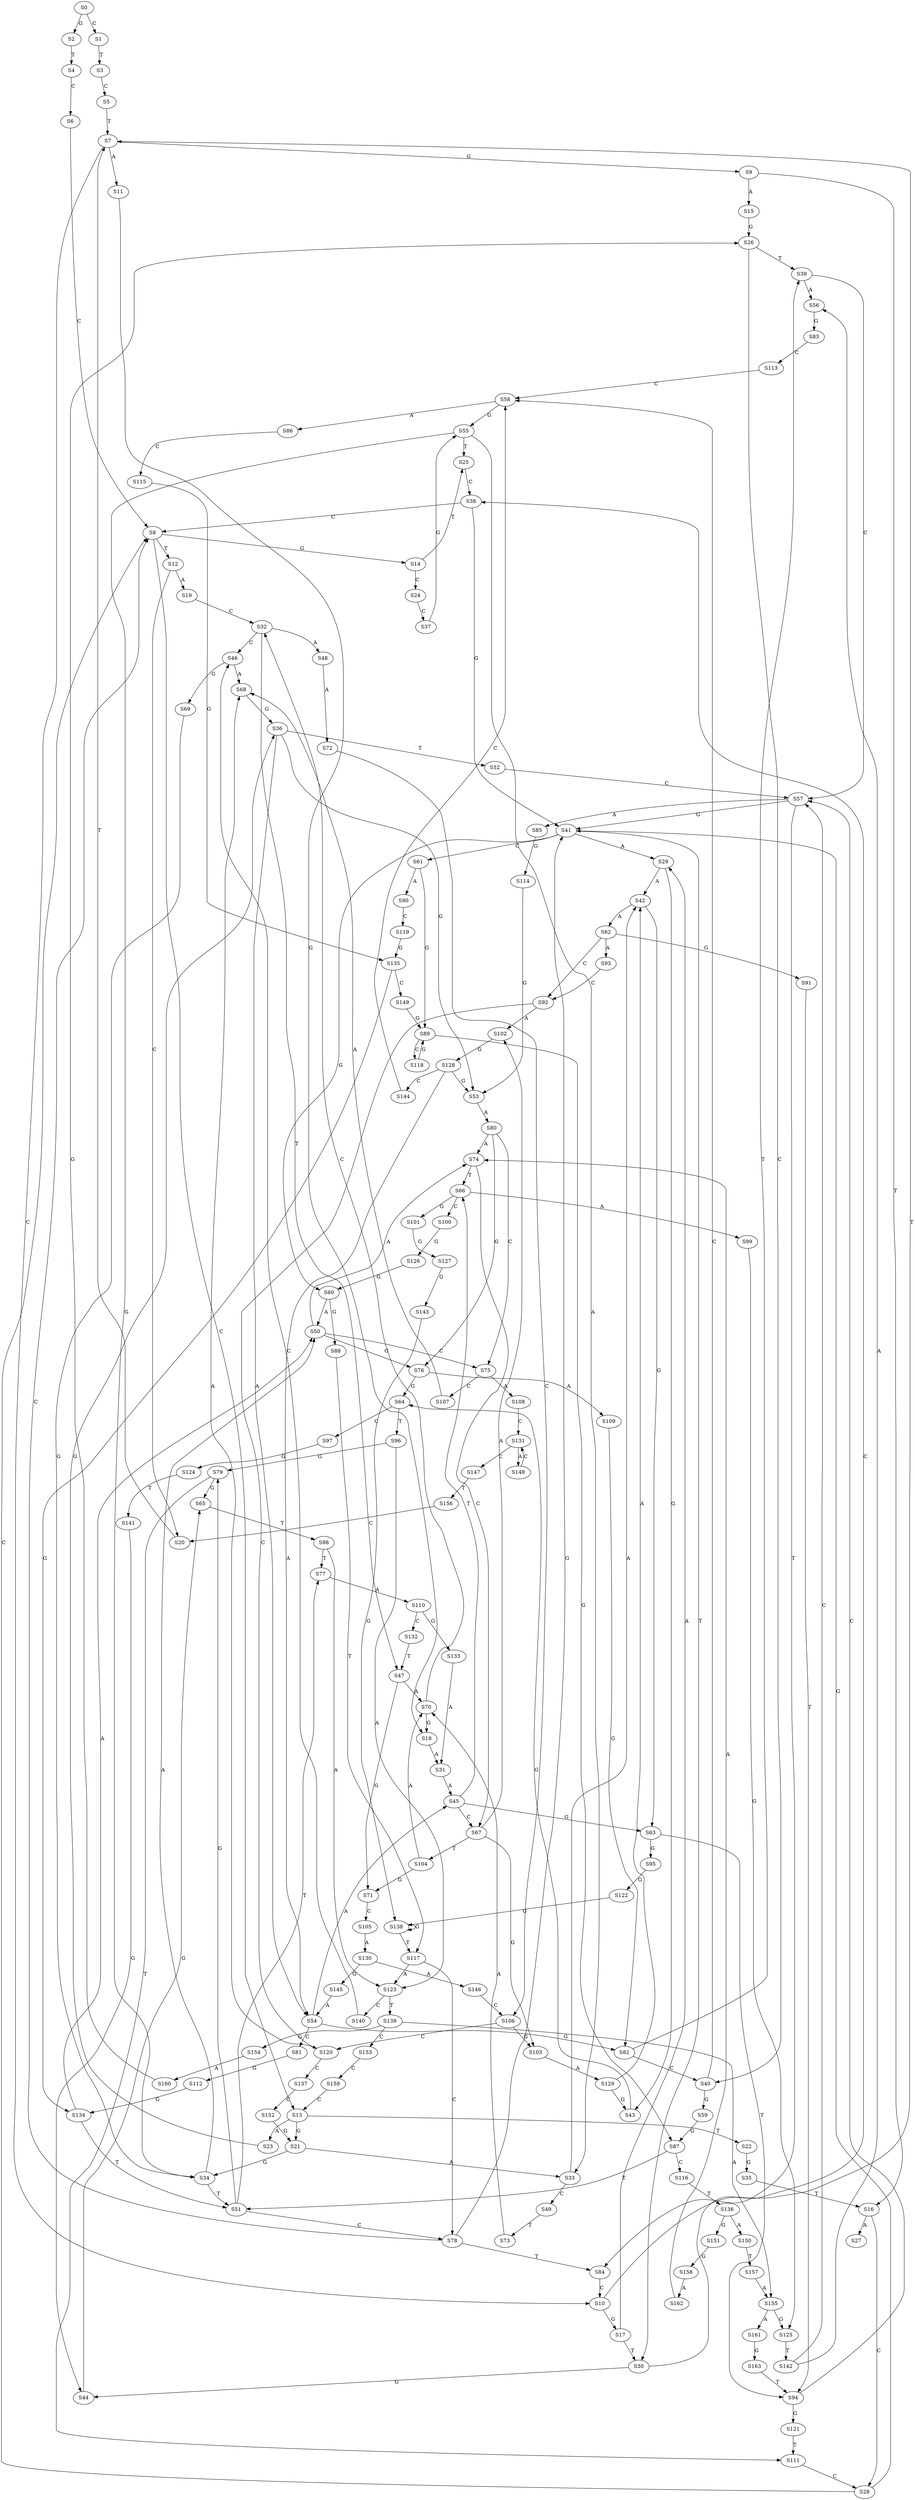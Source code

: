strict digraph  {
	S0 -> S1 [ label = C ];
	S0 -> S2 [ label = G ];
	S1 -> S3 [ label = T ];
	S2 -> S4 [ label = T ];
	S3 -> S5 [ label = C ];
	S4 -> S6 [ label = C ];
	S5 -> S7 [ label = T ];
	S6 -> S8 [ label = C ];
	S7 -> S9 [ label = G ];
	S7 -> S10 [ label = C ];
	S7 -> S11 [ label = A ];
	S8 -> S12 [ label = T ];
	S8 -> S13 [ label = C ];
	S8 -> S14 [ label = G ];
	S9 -> S15 [ label = A ];
	S9 -> S16 [ label = T ];
	S10 -> S7 [ label = T ];
	S10 -> S17 [ label = G ];
	S11 -> S18 [ label = G ];
	S12 -> S19 [ label = A ];
	S12 -> S20 [ label = C ];
	S13 -> S21 [ label = G ];
	S13 -> S22 [ label = T ];
	S13 -> S23 [ label = A ];
	S14 -> S24 [ label = C ];
	S14 -> S25 [ label = T ];
	S15 -> S26 [ label = G ];
	S16 -> S27 [ label = A ];
	S16 -> S28 [ label = C ];
	S17 -> S29 [ label = A ];
	S17 -> S30 [ label = T ];
	S18 -> S31 [ label = A ];
	S19 -> S32 [ label = C ];
	S20 -> S7 [ label = T ];
	S21 -> S33 [ label = A ];
	S21 -> S34 [ label = G ];
	S22 -> S35 [ label = G ];
	S23 -> S36 [ label = G ];
	S24 -> S37 [ label = C ];
	S25 -> S38 [ label = C ];
	S26 -> S39 [ label = T ];
	S26 -> S40 [ label = C ];
	S28 -> S41 [ label = G ];
	S28 -> S8 [ label = C ];
	S29 -> S42 [ label = A ];
	S29 -> S43 [ label = G ];
	S30 -> S38 [ label = C ];
	S30 -> S44 [ label = G ];
	S31 -> S45 [ label = A ];
	S32 -> S46 [ label = C ];
	S32 -> S47 [ label = T ];
	S32 -> S48 [ label = A ];
	S33 -> S42 [ label = A ];
	S33 -> S49 [ label = C ];
	S34 -> S50 [ label = A ];
	S34 -> S51 [ label = T ];
	S35 -> S16 [ label = T ];
	S36 -> S52 [ label = T ];
	S36 -> S53 [ label = G ];
	S36 -> S54 [ label = A ];
	S37 -> S55 [ label = G ];
	S38 -> S41 [ label = G ];
	S38 -> S8 [ label = C ];
	S39 -> S56 [ label = A ];
	S39 -> S57 [ label = C ];
	S40 -> S58 [ label = C ];
	S40 -> S59 [ label = G ];
	S41 -> S60 [ label = G ];
	S41 -> S30 [ label = T ];
	S41 -> S61 [ label = C ];
	S41 -> S29 [ label = A ];
	S42 -> S62 [ label = A ];
	S42 -> S63 [ label = G ];
	S43 -> S64 [ label = G ];
	S44 -> S65 [ label = G ];
	S45 -> S66 [ label = T ];
	S45 -> S67 [ label = C ];
	S45 -> S63 [ label = G ];
	S46 -> S68 [ label = A ];
	S46 -> S69 [ label = G ];
	S47 -> S70 [ label = A ];
	S47 -> S71 [ label = G ];
	S48 -> S72 [ label = A ];
	S49 -> S73 [ label = T ];
	S50 -> S74 [ label = A ];
	S50 -> S75 [ label = C ];
	S50 -> S76 [ label = G ];
	S51 -> S77 [ label = T ];
	S51 -> S78 [ label = C ];
	S51 -> S79 [ label = G ];
	S52 -> S57 [ label = C ];
	S53 -> S80 [ label = A ];
	S54 -> S81 [ label = C ];
	S54 -> S82 [ label = G ];
	S54 -> S45 [ label = A ];
	S55 -> S33 [ label = A ];
	S55 -> S25 [ label = T ];
	S55 -> S34 [ label = G ];
	S56 -> S83 [ label = G ];
	S57 -> S84 [ label = T ];
	S57 -> S41 [ label = G ];
	S57 -> S85 [ label = A ];
	S58 -> S55 [ label = G ];
	S58 -> S86 [ label = A ];
	S59 -> S87 [ label = G ];
	S60 -> S50 [ label = A ];
	S60 -> S88 [ label = G ];
	S61 -> S89 [ label = G ];
	S61 -> S90 [ label = A ];
	S62 -> S91 [ label = G ];
	S62 -> S92 [ label = C ];
	S62 -> S93 [ label = A ];
	S63 -> S94 [ label = T ];
	S63 -> S95 [ label = G ];
	S64 -> S96 [ label = T ];
	S64 -> S97 [ label = C ];
	S65 -> S98 [ label = T ];
	S66 -> S99 [ label = A ];
	S66 -> S100 [ label = C ];
	S66 -> S101 [ label = G ];
	S67 -> S102 [ label = A ];
	S67 -> S103 [ label = G ];
	S67 -> S104 [ label = T ];
	S68 -> S36 [ label = G ];
	S69 -> S34 [ label = G ];
	S70 -> S18 [ label = G ];
	S70 -> S32 [ label = C ];
	S71 -> S105 [ label = C ];
	S72 -> S106 [ label = C ];
	S73 -> S70 [ label = A ];
	S74 -> S66 [ label = T ];
	S74 -> S67 [ label = C ];
	S75 -> S107 [ label = C ];
	S75 -> S108 [ label = A ];
	S76 -> S109 [ label = A ];
	S76 -> S64 [ label = G ];
	S77 -> S110 [ label = A ];
	S78 -> S8 [ label = C ];
	S78 -> S41 [ label = G ];
	S78 -> S84 [ label = T ];
	S79 -> S111 [ label = T ];
	S79 -> S65 [ label = G ];
	S80 -> S74 [ label = A ];
	S80 -> S75 [ label = C ];
	S80 -> S76 [ label = G ];
	S81 -> S112 [ label = G ];
	S82 -> S39 [ label = T ];
	S82 -> S40 [ label = C ];
	S83 -> S113 [ label = C ];
	S84 -> S10 [ label = C ];
	S85 -> S114 [ label = G ];
	S86 -> S115 [ label = C ];
	S87 -> S116 [ label = C ];
	S87 -> S51 [ label = T ];
	S88 -> S117 [ label = T ];
	S89 -> S87 [ label = G ];
	S89 -> S118 [ label = C ];
	S90 -> S119 [ label = C ];
	S91 -> S94 [ label = T ];
	S92 -> S120 [ label = C ];
	S92 -> S102 [ label = A ];
	S93 -> S92 [ label = C ];
	S94 -> S121 [ label = G ];
	S94 -> S57 [ label = C ];
	S95 -> S122 [ label = G ];
	S96 -> S79 [ label = G ];
	S96 -> S123 [ label = A ];
	S97 -> S124 [ label = G ];
	S98 -> S123 [ label = A ];
	S98 -> S77 [ label = T ];
	S99 -> S125 [ label = G ];
	S100 -> S126 [ label = G ];
	S101 -> S127 [ label = G ];
	S102 -> S128 [ label = G ];
	S103 -> S129 [ label = A ];
	S104 -> S71 [ label = G ];
	S104 -> S70 [ label = A ];
	S105 -> S130 [ label = A ];
	S106 -> S120 [ label = C ];
	S106 -> S103 [ label = G ];
	S107 -> S68 [ label = A ];
	S108 -> S131 [ label = C ];
	S109 -> S82 [ label = G ];
	S110 -> S132 [ label = C ];
	S110 -> S133 [ label = G ];
	S111 -> S28 [ label = C ];
	S112 -> S134 [ label = G ];
	S113 -> S58 [ label = C ];
	S114 -> S53 [ label = G ];
	S115 -> S135 [ label = G ];
	S116 -> S136 [ label = T ];
	S117 -> S123 [ label = A ];
	S117 -> S78 [ label = C ];
	S118 -> S89 [ label = G ];
	S119 -> S135 [ label = G ];
	S120 -> S137 [ label = C ];
	S120 -> S68 [ label = A ];
	S121 -> S111 [ label = T ];
	S122 -> S138 [ label = G ];
	S123 -> S139 [ label = T ];
	S123 -> S140 [ label = C ];
	S124 -> S141 [ label = T ];
	S125 -> S142 [ label = T ];
	S126 -> S60 [ label = G ];
	S127 -> S143 [ label = G ];
	S128 -> S53 [ label = G ];
	S128 -> S144 [ label = C ];
	S128 -> S54 [ label = A ];
	S129 -> S43 [ label = G ];
	S129 -> S42 [ label = A ];
	S130 -> S145 [ label = G ];
	S130 -> S146 [ label = A ];
	S131 -> S147 [ label = C ];
	S131 -> S148 [ label = A ];
	S132 -> S47 [ label = T ];
	S133 -> S31 [ label = A ];
	S134 -> S50 [ label = A ];
	S134 -> S51 [ label = T ];
	S135 -> S134 [ label = G ];
	S135 -> S149 [ label = C ];
	S136 -> S150 [ label = A ];
	S136 -> S151 [ label = G ];
	S137 -> S152 [ label = C ];
	S138 -> S117 [ label = T ];
	S138 -> S138 [ label = G ];
	S139 -> S153 [ label = C ];
	S139 -> S154 [ label = G ];
	S139 -> S155 [ label = A ];
	S140 -> S46 [ label = C ];
	S141 -> S44 [ label = G ];
	S142 -> S57 [ label = C ];
	S142 -> S56 [ label = A ];
	S143 -> S138 [ label = G ];
	S144 -> S58 [ label = C ];
	S145 -> S54 [ label = A ];
	S146 -> S106 [ label = C ];
	S147 -> S156 [ label = T ];
	S148 -> S131 [ label = C ];
	S149 -> S89 [ label = G ];
	S150 -> S157 [ label = T ];
	S151 -> S158 [ label = G ];
	S152 -> S21 [ label = G ];
	S153 -> S159 [ label = C ];
	S154 -> S160 [ label = A ];
	S155 -> S125 [ label = G ];
	S155 -> S161 [ label = A ];
	S156 -> S20 [ label = C ];
	S157 -> S155 [ label = A ];
	S158 -> S162 [ label = A ];
	S159 -> S13 [ label = C ];
	S160 -> S26 [ label = G ];
	S161 -> S163 [ label = G ];
	S162 -> S74 [ label = A ];
	S163 -> S94 [ label = T ];
}
